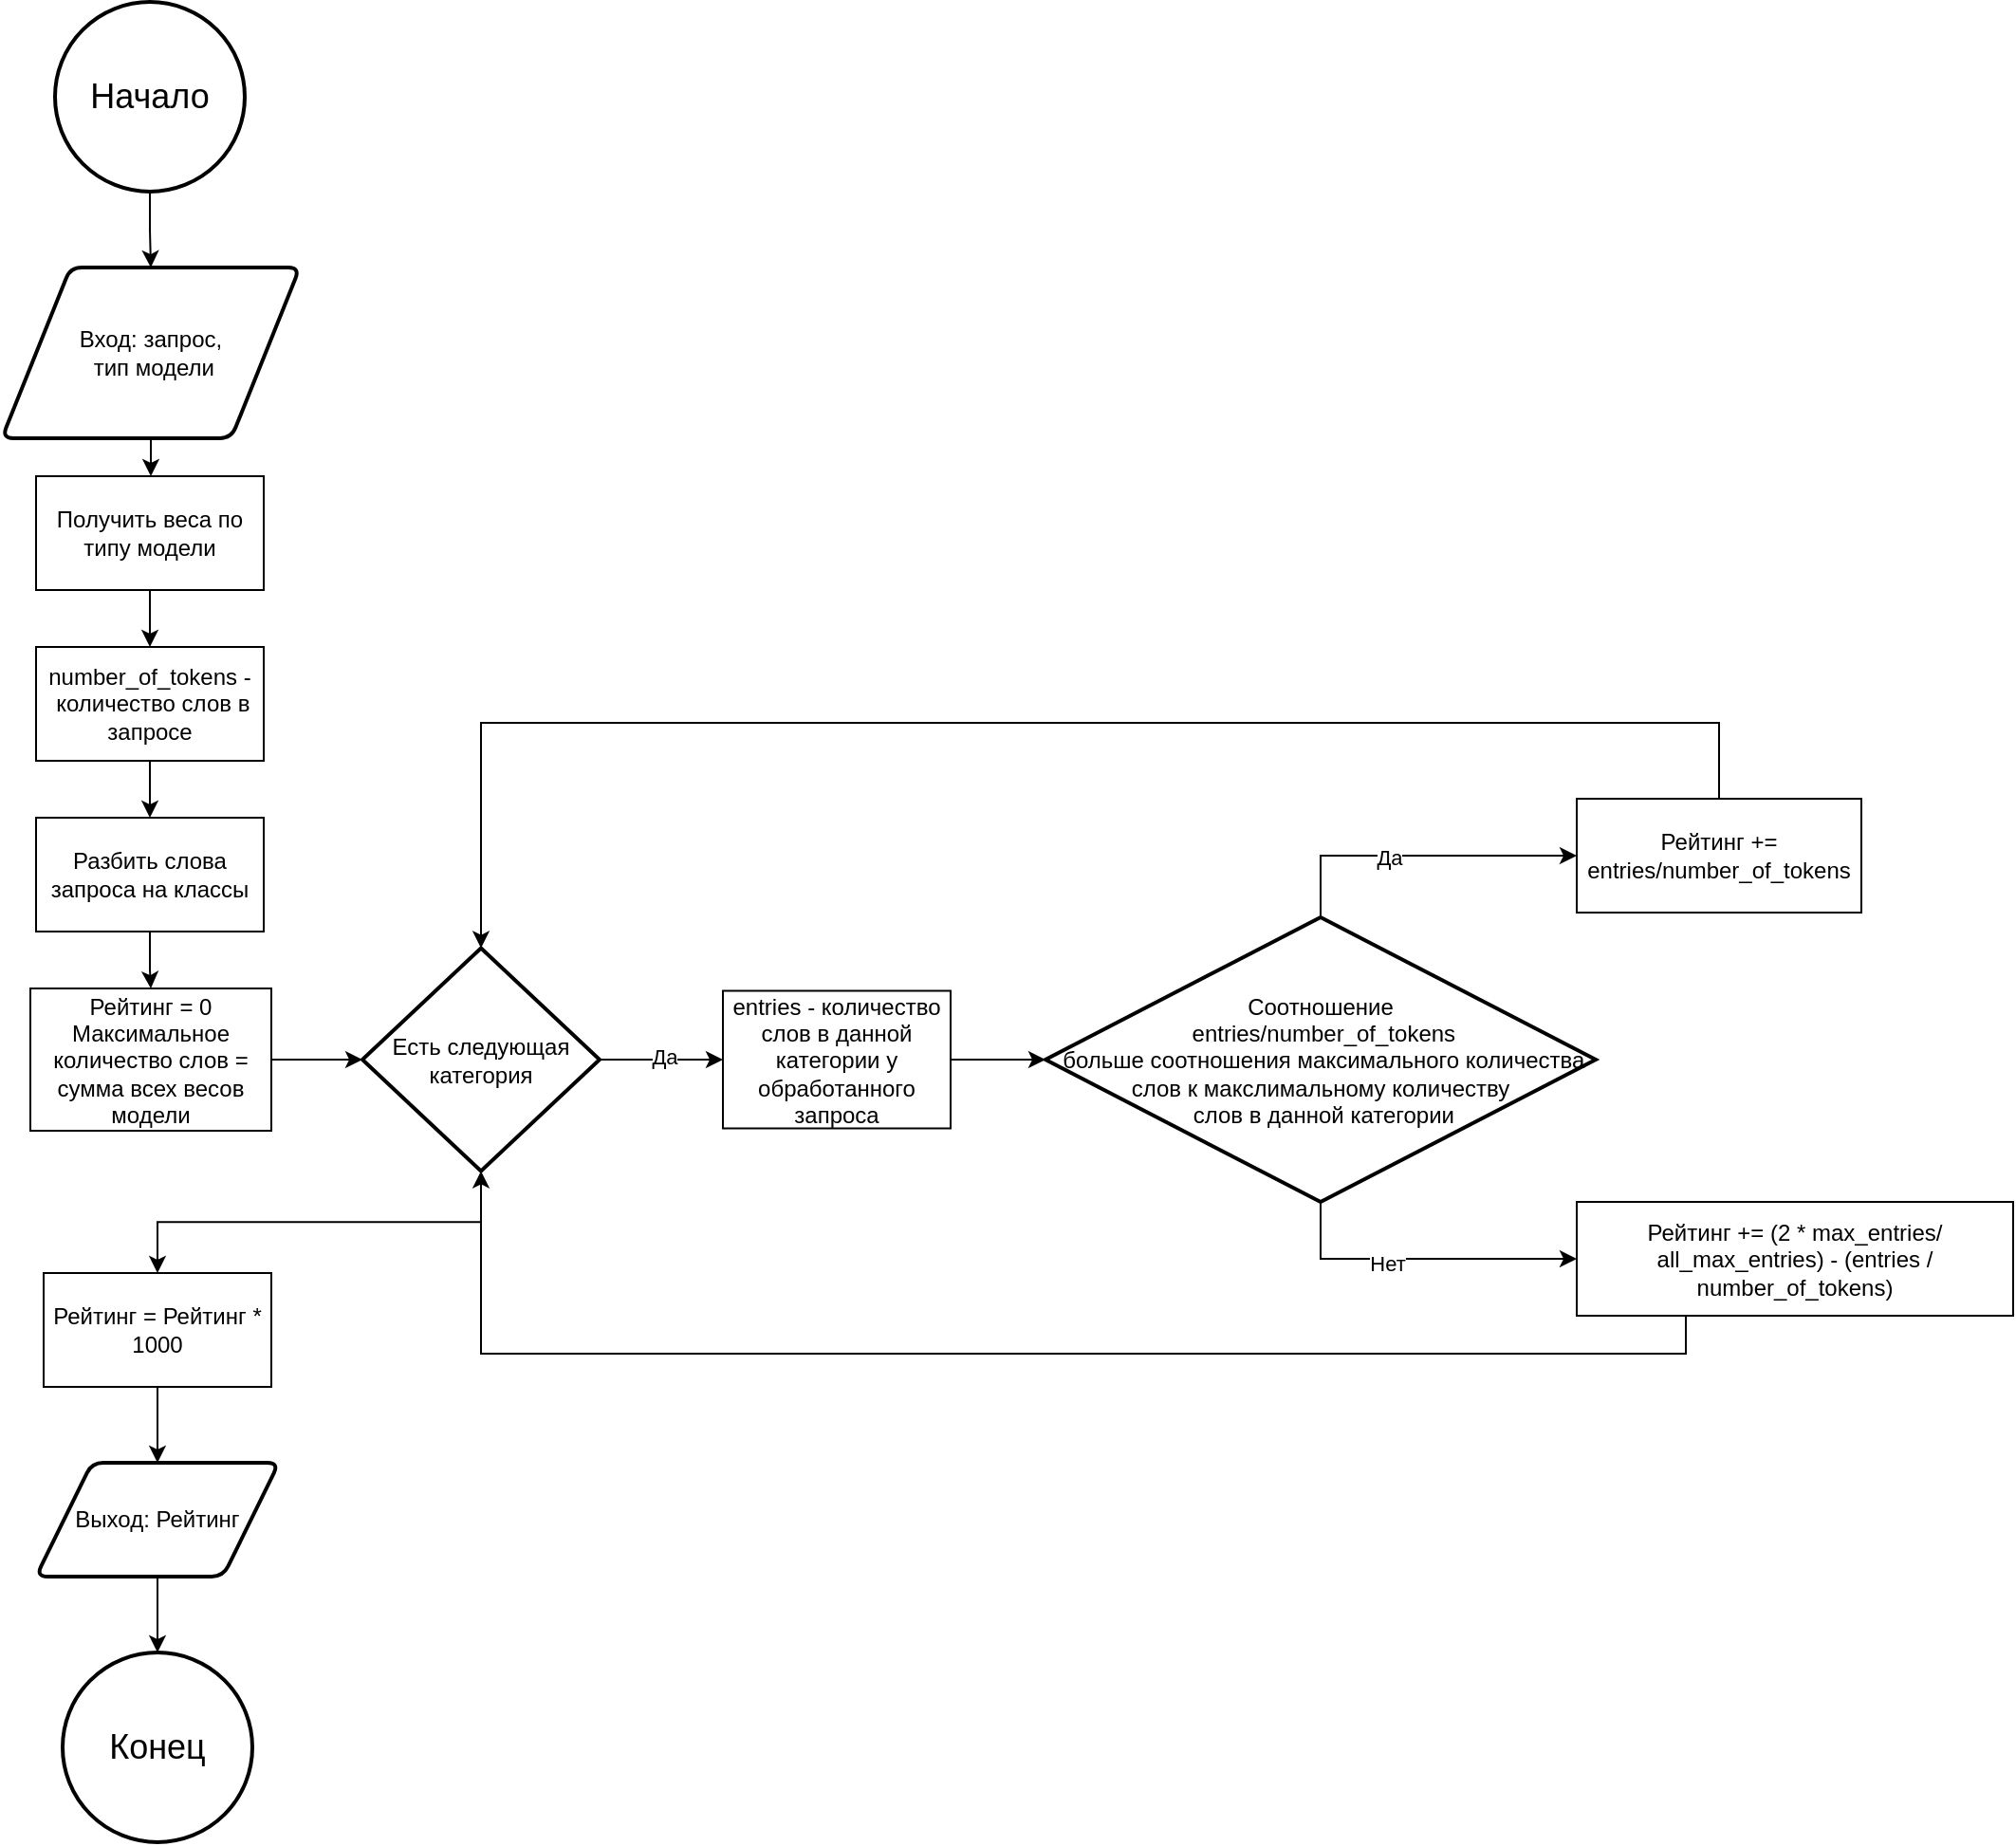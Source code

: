 <mxfile version="22.0.3" type="device">
  <diagram id="C5RBs43oDa-KdzZeNtuy" name="Page-1">
    <mxGraphModel dx="2049" dy="1194" grid="1" gridSize="10" guides="1" tooltips="1" connect="1" arrows="1" fold="1" page="1" pageScale="1" pageWidth="827" pageHeight="1169" math="0" shadow="0">
      <root>
        <mxCell id="WIyWlLk6GJQsqaUBKTNV-0" />
        <mxCell id="WIyWlLk6GJQsqaUBKTNV-1" parent="WIyWlLk6GJQsqaUBKTNV-0" />
        <mxCell id="zmYcZgFEIDHRy1wteYBc-0" value="&lt;font style=&quot;font-size: 18px;&quot;&gt;Конец&lt;/font&gt;" style="strokeWidth=2;html=1;shape=mxgraph.flowchart.start_2;whiteSpace=wrap;" vertex="1" parent="WIyWlLk6GJQsqaUBKTNV-1">
          <mxGeometry x="52" y="880" width="100" height="100" as="geometry" />
        </mxCell>
        <mxCell id="zmYcZgFEIDHRy1wteYBc-4" value="" style="edgeStyle=orthogonalEdgeStyle;rounded=0;orthogonalLoop=1;jettySize=auto;html=1;" edge="1" parent="WIyWlLk6GJQsqaUBKTNV-1" source="zmYcZgFEIDHRy1wteYBc-1" target="zmYcZgFEIDHRy1wteYBc-3">
          <mxGeometry relative="1" as="geometry" />
        </mxCell>
        <mxCell id="zmYcZgFEIDHRy1wteYBc-1" value="&lt;font style=&quot;font-size: 18px;&quot;&gt;Начало&lt;/font&gt;" style="strokeWidth=2;html=1;shape=mxgraph.flowchart.start_2;whiteSpace=wrap;" vertex="1" parent="WIyWlLk6GJQsqaUBKTNV-1">
          <mxGeometry x="48" y="10" width="100" height="100" as="geometry" />
        </mxCell>
        <mxCell id="zmYcZgFEIDHRy1wteYBc-6" value="" style="edgeStyle=orthogonalEdgeStyle;rounded=0;orthogonalLoop=1;jettySize=auto;html=1;" edge="1" parent="WIyWlLk6GJQsqaUBKTNV-1" source="zmYcZgFEIDHRy1wteYBc-3" target="zmYcZgFEIDHRy1wteYBc-5">
          <mxGeometry relative="1" as="geometry" />
        </mxCell>
        <mxCell id="zmYcZgFEIDHRy1wteYBc-3" value="Вход: запрос,&lt;br&gt;&amp;nbsp;тип модели" style="shape=parallelogram;html=1;strokeWidth=2;perimeter=parallelogramPerimeter;whiteSpace=wrap;rounded=1;arcSize=12;size=0.23;" vertex="1" parent="WIyWlLk6GJQsqaUBKTNV-1">
          <mxGeometry x="20" y="150" width="157" height="90" as="geometry" />
        </mxCell>
        <mxCell id="zmYcZgFEIDHRy1wteYBc-8" value="" style="edgeStyle=orthogonalEdgeStyle;rounded=0;orthogonalLoop=1;jettySize=auto;html=1;" edge="1" parent="WIyWlLk6GJQsqaUBKTNV-1" source="zmYcZgFEIDHRy1wteYBc-5" target="zmYcZgFEIDHRy1wteYBc-7">
          <mxGeometry relative="1" as="geometry" />
        </mxCell>
        <mxCell id="zmYcZgFEIDHRy1wteYBc-5" value="Получить веса по типу модели" style="whiteSpace=wrap;html=1;" vertex="1" parent="WIyWlLk6GJQsqaUBKTNV-1">
          <mxGeometry x="38" y="260" width="120" height="60" as="geometry" />
        </mxCell>
        <mxCell id="zmYcZgFEIDHRy1wteYBc-10" value="" style="edgeStyle=orthogonalEdgeStyle;rounded=0;orthogonalLoop=1;jettySize=auto;html=1;" edge="1" parent="WIyWlLk6GJQsqaUBKTNV-1" source="zmYcZgFEIDHRy1wteYBc-7" target="zmYcZgFEIDHRy1wteYBc-9">
          <mxGeometry relative="1" as="geometry" />
        </mxCell>
        <mxCell id="zmYcZgFEIDHRy1wteYBc-7" value="number_of_tokens -&lt;br&gt;&amp;nbsp;количество слов в запросе" style="whiteSpace=wrap;html=1;" vertex="1" parent="WIyWlLk6GJQsqaUBKTNV-1">
          <mxGeometry x="38" y="350" width="120" height="60" as="geometry" />
        </mxCell>
        <mxCell id="zmYcZgFEIDHRy1wteYBc-12" value="" style="edgeStyle=orthogonalEdgeStyle;rounded=0;orthogonalLoop=1;jettySize=auto;html=1;" edge="1" parent="WIyWlLk6GJQsqaUBKTNV-1" source="zmYcZgFEIDHRy1wteYBc-9" target="zmYcZgFEIDHRy1wteYBc-11">
          <mxGeometry relative="1" as="geometry" />
        </mxCell>
        <mxCell id="zmYcZgFEIDHRy1wteYBc-9" value="Разбить слова запроса на классы" style="whiteSpace=wrap;html=1;" vertex="1" parent="WIyWlLk6GJQsqaUBKTNV-1">
          <mxGeometry x="38" y="440" width="120" height="60" as="geometry" />
        </mxCell>
        <mxCell id="zmYcZgFEIDHRy1wteYBc-14" value="" style="edgeStyle=orthogonalEdgeStyle;rounded=0;orthogonalLoop=1;jettySize=auto;html=1;" edge="1" parent="WIyWlLk6GJQsqaUBKTNV-1" source="zmYcZgFEIDHRy1wteYBc-11" target="zmYcZgFEIDHRy1wteYBc-13">
          <mxGeometry relative="1" as="geometry" />
        </mxCell>
        <mxCell id="zmYcZgFEIDHRy1wteYBc-11" value="Рейтинг = 0&lt;br&gt;Максимальное количество слов = сумма всех весов модели" style="rounded=0;whiteSpace=wrap;html=1;" vertex="1" parent="WIyWlLk6GJQsqaUBKTNV-1">
          <mxGeometry x="35" y="530" width="127" height="75" as="geometry" />
        </mxCell>
        <mxCell id="zmYcZgFEIDHRy1wteYBc-16" value="" style="edgeStyle=orthogonalEdgeStyle;rounded=0;orthogonalLoop=1;jettySize=auto;html=1;" edge="1" parent="WIyWlLk6GJQsqaUBKTNV-1" source="zmYcZgFEIDHRy1wteYBc-13" target="zmYcZgFEIDHRy1wteYBc-15">
          <mxGeometry relative="1" as="geometry" />
        </mxCell>
        <mxCell id="zmYcZgFEIDHRy1wteYBc-17" value="Да" style="edgeLabel;html=1;align=center;verticalAlign=middle;resizable=0;points=[];" vertex="1" connectable="0" parent="zmYcZgFEIDHRy1wteYBc-16">
          <mxGeometry x="0.033" y="2" relative="1" as="geometry">
            <mxPoint as="offset" />
          </mxGeometry>
        </mxCell>
        <mxCell id="zmYcZgFEIDHRy1wteYBc-29" style="edgeStyle=orthogonalEdgeStyle;rounded=0;orthogonalLoop=1;jettySize=auto;html=1;exitX=0.5;exitY=1;exitDx=0;exitDy=0;exitPerimeter=0;" edge="1" parent="WIyWlLk6GJQsqaUBKTNV-1" source="zmYcZgFEIDHRy1wteYBc-33" target="zmYcZgFEIDHRy1wteYBc-0">
          <mxGeometry relative="1" as="geometry" />
        </mxCell>
        <mxCell id="zmYcZgFEIDHRy1wteYBc-13" value="Есть следующая категория" style="strokeWidth=2;html=1;shape=mxgraph.flowchart.decision;whiteSpace=wrap;" vertex="1" parent="WIyWlLk6GJQsqaUBKTNV-1">
          <mxGeometry x="210" y="508.75" width="125" height="117.5" as="geometry" />
        </mxCell>
        <mxCell id="zmYcZgFEIDHRy1wteYBc-20" value="" style="edgeStyle=orthogonalEdgeStyle;rounded=0;orthogonalLoop=1;jettySize=auto;html=1;" edge="1" parent="WIyWlLk6GJQsqaUBKTNV-1" source="zmYcZgFEIDHRy1wteYBc-15" target="zmYcZgFEIDHRy1wteYBc-18">
          <mxGeometry relative="1" as="geometry" />
        </mxCell>
        <mxCell id="zmYcZgFEIDHRy1wteYBc-15" value="entries - количество слов в данной категории у обработанного запроса" style="rounded=0;whiteSpace=wrap;html=1;" vertex="1" parent="WIyWlLk6GJQsqaUBKTNV-1">
          <mxGeometry x="400" y="531.25" width="120" height="72.5" as="geometry" />
        </mxCell>
        <mxCell id="zmYcZgFEIDHRy1wteYBc-22" style="edgeStyle=orthogonalEdgeStyle;rounded=0;orthogonalLoop=1;jettySize=auto;html=1;entryX=0;entryY=0.5;entryDx=0;entryDy=0;" edge="1" parent="WIyWlLk6GJQsqaUBKTNV-1" source="zmYcZgFEIDHRy1wteYBc-18" target="zmYcZgFEIDHRy1wteYBc-21">
          <mxGeometry relative="1" as="geometry" />
        </mxCell>
        <mxCell id="zmYcZgFEIDHRy1wteYBc-23" value="Да" style="edgeLabel;html=1;align=center;verticalAlign=middle;resizable=0;points=[];" vertex="1" connectable="0" parent="zmYcZgFEIDHRy1wteYBc-22">
          <mxGeometry x="-0.181" y="-1" relative="1" as="geometry">
            <mxPoint as="offset" />
          </mxGeometry>
        </mxCell>
        <mxCell id="zmYcZgFEIDHRy1wteYBc-25" style="edgeStyle=orthogonalEdgeStyle;rounded=0;orthogonalLoop=1;jettySize=auto;html=1;exitX=0.5;exitY=1;exitDx=0;exitDy=0;exitPerimeter=0;entryX=0;entryY=0.5;entryDx=0;entryDy=0;" edge="1" parent="WIyWlLk6GJQsqaUBKTNV-1" source="zmYcZgFEIDHRy1wteYBc-18" target="zmYcZgFEIDHRy1wteYBc-24">
          <mxGeometry relative="1" as="geometry" />
        </mxCell>
        <mxCell id="zmYcZgFEIDHRy1wteYBc-26" value="Нет" style="edgeLabel;html=1;align=center;verticalAlign=middle;resizable=0;points=[];" vertex="1" connectable="0" parent="zmYcZgFEIDHRy1wteYBc-25">
          <mxGeometry x="-0.212" y="-1" relative="1" as="geometry">
            <mxPoint y="1" as="offset" />
          </mxGeometry>
        </mxCell>
        <mxCell id="zmYcZgFEIDHRy1wteYBc-18" value="Соотношение&lt;br&gt;&amp;nbsp;entries/number_of_tokens&lt;br&gt;&amp;nbsp;больше соотношения максимального количества слов к макслимальному количеству&lt;br&gt;&amp;nbsp;слов в данной категории" style="strokeWidth=2;html=1;shape=mxgraph.flowchart.decision;whiteSpace=wrap;" vertex="1" parent="WIyWlLk6GJQsqaUBKTNV-1">
          <mxGeometry x="570" y="492.5" width="290" height="150" as="geometry" />
        </mxCell>
        <mxCell id="zmYcZgFEIDHRy1wteYBc-21" value="Рейтинг += entries/number_of_tokens" style="whiteSpace=wrap;html=1;" vertex="1" parent="WIyWlLk6GJQsqaUBKTNV-1">
          <mxGeometry x="850" y="430" width="150" height="60" as="geometry" />
        </mxCell>
        <mxCell id="zmYcZgFEIDHRy1wteYBc-24" value="Рейтинг += (2 * max_entries/ all_max_entries) - (entries / number_of_tokens)" style="whiteSpace=wrap;html=1;" vertex="1" parent="WIyWlLk6GJQsqaUBKTNV-1">
          <mxGeometry x="850" y="642.5" width="230" height="60" as="geometry" />
        </mxCell>
        <mxCell id="zmYcZgFEIDHRy1wteYBc-27" style="edgeStyle=orthogonalEdgeStyle;rounded=0;orthogonalLoop=1;jettySize=auto;html=1;exitX=0.25;exitY=1;exitDx=0;exitDy=0;entryX=0.5;entryY=1;entryDx=0;entryDy=0;entryPerimeter=0;" edge="1" parent="WIyWlLk6GJQsqaUBKTNV-1" source="zmYcZgFEIDHRy1wteYBc-24" target="zmYcZgFEIDHRy1wteYBc-13">
          <mxGeometry relative="1" as="geometry" />
        </mxCell>
        <mxCell id="zmYcZgFEIDHRy1wteYBc-28" style="edgeStyle=orthogonalEdgeStyle;rounded=0;orthogonalLoop=1;jettySize=auto;html=1;entryX=0.5;entryY=0;entryDx=0;entryDy=0;entryPerimeter=0;" edge="1" parent="WIyWlLk6GJQsqaUBKTNV-1" source="zmYcZgFEIDHRy1wteYBc-21" target="zmYcZgFEIDHRy1wteYBc-13">
          <mxGeometry relative="1" as="geometry">
            <Array as="points">
              <mxPoint x="925" y="390" />
              <mxPoint x="273" y="390" />
            </Array>
          </mxGeometry>
        </mxCell>
        <mxCell id="zmYcZgFEIDHRy1wteYBc-32" value="" style="edgeStyle=orthogonalEdgeStyle;rounded=0;orthogonalLoop=1;jettySize=auto;html=1;exitX=0.5;exitY=1;exitDx=0;exitDy=0;exitPerimeter=0;" edge="1" parent="WIyWlLk6GJQsqaUBKTNV-1" source="zmYcZgFEIDHRy1wteYBc-13" target="zmYcZgFEIDHRy1wteYBc-31">
          <mxGeometry relative="1" as="geometry">
            <mxPoint x="273" y="626" as="sourcePoint" />
            <mxPoint x="99" y="740" as="targetPoint" />
          </mxGeometry>
        </mxCell>
        <mxCell id="zmYcZgFEIDHRy1wteYBc-31" value="Рейтинг = Рейтинг * 1000" style="rounded=0;whiteSpace=wrap;html=1;" vertex="1" parent="WIyWlLk6GJQsqaUBKTNV-1">
          <mxGeometry x="42" y="680" width="120" height="60" as="geometry" />
        </mxCell>
        <mxCell id="zmYcZgFEIDHRy1wteYBc-34" value="" style="edgeStyle=orthogonalEdgeStyle;rounded=0;orthogonalLoop=1;jettySize=auto;html=1;exitX=0.5;exitY=1;exitDx=0;exitDy=0;exitPerimeter=0;" edge="1" parent="WIyWlLk6GJQsqaUBKTNV-1" source="zmYcZgFEIDHRy1wteYBc-31" target="zmYcZgFEIDHRy1wteYBc-33">
          <mxGeometry relative="1" as="geometry">
            <mxPoint x="102" y="740" as="sourcePoint" />
            <mxPoint x="102" y="860" as="targetPoint" />
          </mxGeometry>
        </mxCell>
        <mxCell id="zmYcZgFEIDHRy1wteYBc-33" value="Выход: Рейтинг" style="shape=parallelogram;html=1;strokeWidth=2;perimeter=parallelogramPerimeter;whiteSpace=wrap;rounded=1;arcSize=12;size=0.23;" vertex="1" parent="WIyWlLk6GJQsqaUBKTNV-1">
          <mxGeometry x="38" y="780" width="128" height="60" as="geometry" />
        </mxCell>
      </root>
    </mxGraphModel>
  </diagram>
</mxfile>
